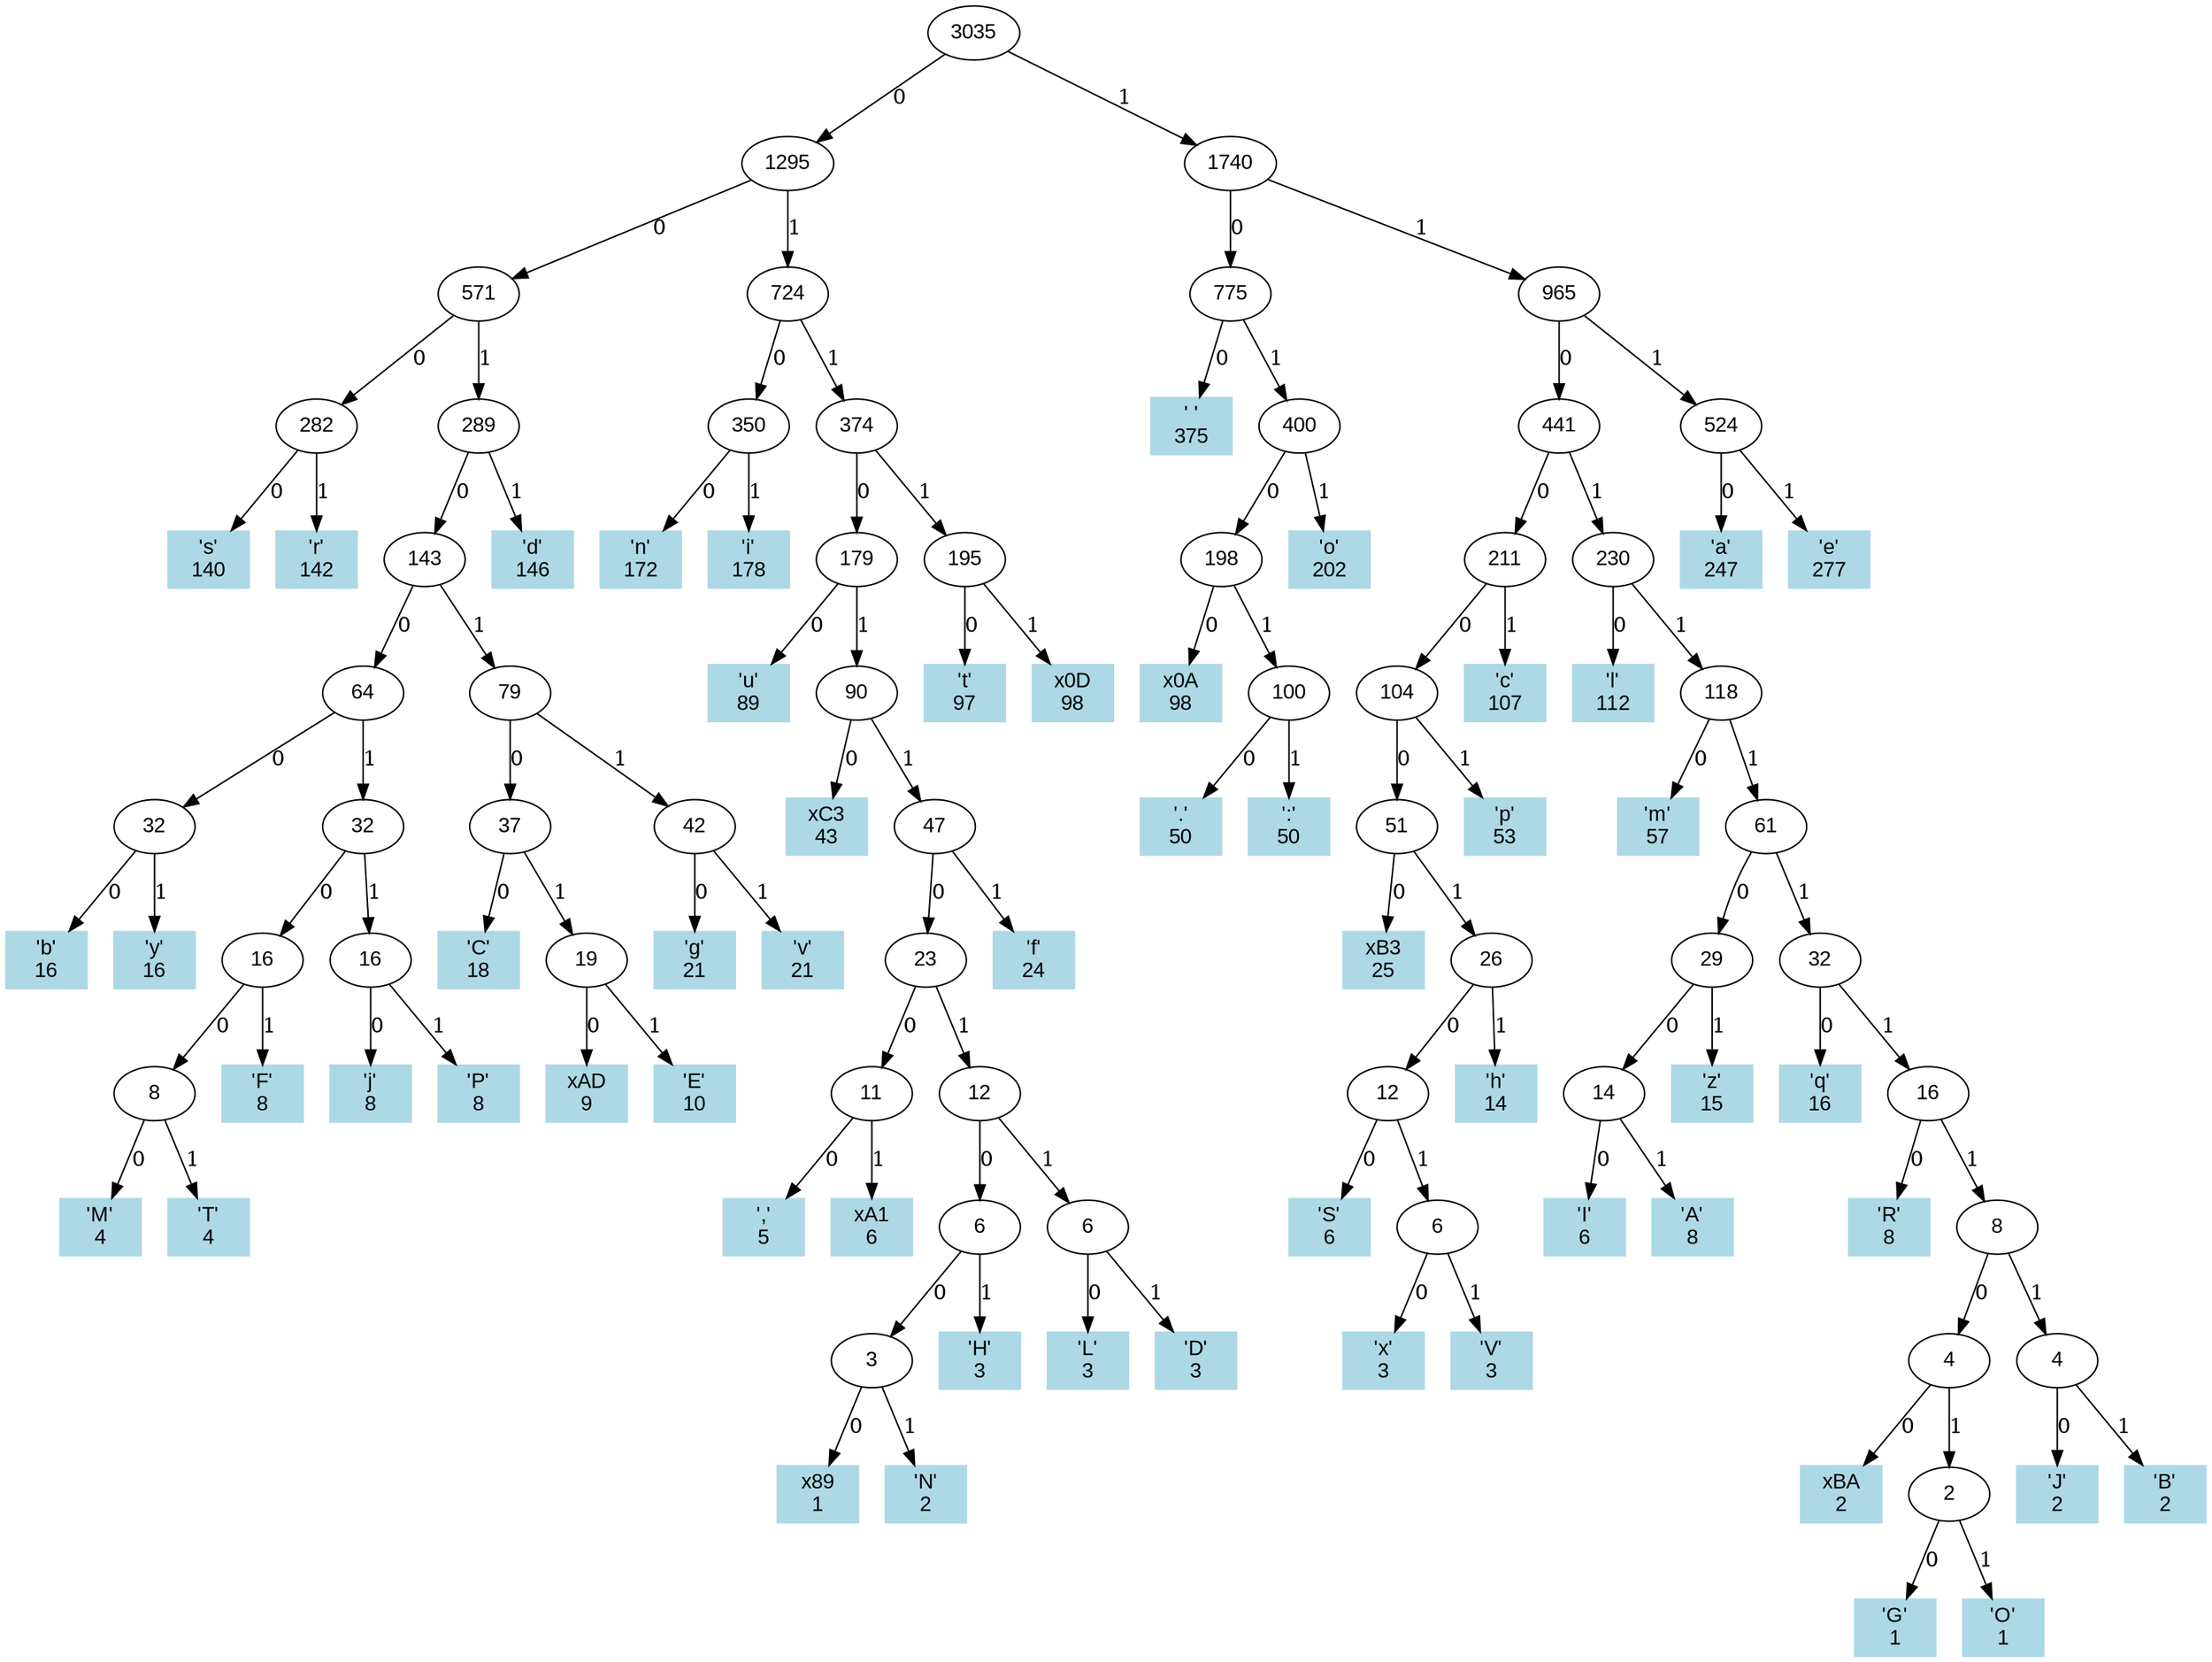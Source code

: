 digraph Huffman {
  node [fontname="Arial"];
  node0 [label="3035"];
  node1 [label="1295"];
  node2 [label="571"];
  node3 [label="282"];
  node4 [label="'s'\n140", shape=box, style=filled, color=lightblue];
  node3 -> node4 [label="0"];
  node5 [label="'r'\n142", shape=box, style=filled, color=lightblue];
  node3 -> node5 [label="1"];
  node2 -> node3 [label="0"];
  node6 [label="289"];
  node7 [label="143"];
  node8 [label="64"];
  node9 [label="32"];
  node10 [label="'b'\n16", shape=box, style=filled, color=lightblue];
  node9 -> node10 [label="0"];
  node11 [label="'y'\n16", shape=box, style=filled, color=lightblue];
  node9 -> node11 [label="1"];
  node8 -> node9 [label="0"];
  node12 [label="32"];
  node13 [label="16"];
  node14 [label="8"];
  node15 [label="'M'\n4", shape=box, style=filled, color=lightblue];
  node14 -> node15 [label="0"];
  node16 [label="'T'\n4", shape=box, style=filled, color=lightblue];
  node14 -> node16 [label="1"];
  node13 -> node14 [label="0"];
  node17 [label="'F'\n8", shape=box, style=filled, color=lightblue];
  node13 -> node17 [label="1"];
  node12 -> node13 [label="0"];
  node18 [label="16"];
  node19 [label="'j'\n8", shape=box, style=filled, color=lightblue];
  node18 -> node19 [label="0"];
  node20 [label="'P'\n8", shape=box, style=filled, color=lightblue];
  node18 -> node20 [label="1"];
  node12 -> node18 [label="1"];
  node8 -> node12 [label="1"];
  node7 -> node8 [label="0"];
  node21 [label="79"];
  node22 [label="37"];
  node23 [label="'C'\n18", shape=box, style=filled, color=lightblue];
  node22 -> node23 [label="0"];
  node24 [label="19"];
  node25 [label="\xAD\n9", shape=box, style=filled, color=lightblue];
  node24 -> node25 [label="0"];
  node26 [label="'E'\n10", shape=box, style=filled, color=lightblue];
  node24 -> node26 [label="1"];
  node22 -> node24 [label="1"];
  node21 -> node22 [label="0"];
  node27 [label="42"];
  node28 [label="'g'\n21", shape=box, style=filled, color=lightblue];
  node27 -> node28 [label="0"];
  node29 [label="'v'\n21", shape=box, style=filled, color=lightblue];
  node27 -> node29 [label="1"];
  node21 -> node27 [label="1"];
  node7 -> node21 [label="1"];
  node6 -> node7 [label="0"];
  node30 [label="'d'\n146", shape=box, style=filled, color=lightblue];
  node6 -> node30 [label="1"];
  node2 -> node6 [label="1"];
  node1 -> node2 [label="0"];
  node31 [label="724"];
  node32 [label="350"];
  node33 [label="'n'\n172", shape=box, style=filled, color=lightblue];
  node32 -> node33 [label="0"];
  node34 [label="'i'\n178", shape=box, style=filled, color=lightblue];
  node32 -> node34 [label="1"];
  node31 -> node32 [label="0"];
  node35 [label="374"];
  node36 [label="179"];
  node37 [label="'u'\n89", shape=box, style=filled, color=lightblue];
  node36 -> node37 [label="0"];
  node38 [label="90"];
  node39 [label="\xC3\n43", shape=box, style=filled, color=lightblue];
  node38 -> node39 [label="0"];
  node40 [label="47"];
  node41 [label="23"];
  node42 [label="11"];
  node43 [label="','\n5", shape=box, style=filled, color=lightblue];
  node42 -> node43 [label="0"];
  node44 [label="\xA1\n6", shape=box, style=filled, color=lightblue];
  node42 -> node44 [label="1"];
  node41 -> node42 [label="0"];
  node45 [label="12"];
  node46 [label="6"];
  node47 [label="3"];
  node48 [label="\x89\n1", shape=box, style=filled, color=lightblue];
  node47 -> node48 [label="0"];
  node49 [label="'N'\n2", shape=box, style=filled, color=lightblue];
  node47 -> node49 [label="1"];
  node46 -> node47 [label="0"];
  node50 [label="'H'\n3", shape=box, style=filled, color=lightblue];
  node46 -> node50 [label="1"];
  node45 -> node46 [label="0"];
  node51 [label="6"];
  node52 [label="'L'\n3", shape=box, style=filled, color=lightblue];
  node51 -> node52 [label="0"];
  node53 [label="'D'\n3", shape=box, style=filled, color=lightblue];
  node51 -> node53 [label="1"];
  node45 -> node51 [label="1"];
  node41 -> node45 [label="1"];
  node40 -> node41 [label="0"];
  node54 [label="'f'\n24", shape=box, style=filled, color=lightblue];
  node40 -> node54 [label="1"];
  node38 -> node40 [label="1"];
  node36 -> node38 [label="1"];
  node35 -> node36 [label="0"];
  node55 [label="195"];
  node56 [label="'t'\n97", shape=box, style=filled, color=lightblue];
  node55 -> node56 [label="0"];
  node57 [label="\x0D\n98", shape=box, style=filled, color=lightblue];
  node55 -> node57 [label="1"];
  node35 -> node55 [label="1"];
  node31 -> node35 [label="1"];
  node1 -> node31 [label="1"];
  node0 -> node1 [label="0"];
  node58 [label="1740"];
  node59 [label="775"];
  node60 [label="' '\n375", shape=box, style=filled, color=lightblue];
  node59 -> node60 [label="0"];
  node61 [label="400"];
  node62 [label="198"];
  node63 [label="\x0A\n98", shape=box, style=filled, color=lightblue];
  node62 -> node63 [label="0"];
  node64 [label="100"];
  node65 [label="'.'\n50", shape=box, style=filled, color=lightblue];
  node64 -> node65 [label="0"];
  node66 [label="':'\n50", shape=box, style=filled, color=lightblue];
  node64 -> node66 [label="1"];
  node62 -> node64 [label="1"];
  node61 -> node62 [label="0"];
  node67 [label="'o'\n202", shape=box, style=filled, color=lightblue];
  node61 -> node67 [label="1"];
  node59 -> node61 [label="1"];
  node58 -> node59 [label="0"];
  node68 [label="965"];
  node69 [label="441"];
  node70 [label="211"];
  node71 [label="104"];
  node72 [label="51"];
  node73 [label="\xB3\n25", shape=box, style=filled, color=lightblue];
  node72 -> node73 [label="0"];
  node74 [label="26"];
  node75 [label="12"];
  node76 [label="'S'\n6", shape=box, style=filled, color=lightblue];
  node75 -> node76 [label="0"];
  node77 [label="6"];
  node78 [label="'x'\n3", shape=box, style=filled, color=lightblue];
  node77 -> node78 [label="0"];
  node79 [label="'V'\n3", shape=box, style=filled, color=lightblue];
  node77 -> node79 [label="1"];
  node75 -> node77 [label="1"];
  node74 -> node75 [label="0"];
  node80 [label="'h'\n14", shape=box, style=filled, color=lightblue];
  node74 -> node80 [label="1"];
  node72 -> node74 [label="1"];
  node71 -> node72 [label="0"];
  node81 [label="'p'\n53", shape=box, style=filled, color=lightblue];
  node71 -> node81 [label="1"];
  node70 -> node71 [label="0"];
  node82 [label="'c'\n107", shape=box, style=filled, color=lightblue];
  node70 -> node82 [label="1"];
  node69 -> node70 [label="0"];
  node83 [label="230"];
  node84 [label="'l'\n112", shape=box, style=filled, color=lightblue];
  node83 -> node84 [label="0"];
  node85 [label="118"];
  node86 [label="'m'\n57", shape=box, style=filled, color=lightblue];
  node85 -> node86 [label="0"];
  node87 [label="61"];
  node88 [label="29"];
  node89 [label="14"];
  node90 [label="'I'\n6", shape=box, style=filled, color=lightblue];
  node89 -> node90 [label="0"];
  node91 [label="'A'\n8", shape=box, style=filled, color=lightblue];
  node89 -> node91 [label="1"];
  node88 -> node89 [label="0"];
  node92 [label="'z'\n15", shape=box, style=filled, color=lightblue];
  node88 -> node92 [label="1"];
  node87 -> node88 [label="0"];
  node93 [label="32"];
  node94 [label="'q'\n16", shape=box, style=filled, color=lightblue];
  node93 -> node94 [label="0"];
  node95 [label="16"];
  node96 [label="'R'\n8", shape=box, style=filled, color=lightblue];
  node95 -> node96 [label="0"];
  node97 [label="8"];
  node98 [label="4"];
  node99 [label="\xBA\n2", shape=box, style=filled, color=lightblue];
  node98 -> node99 [label="0"];
  node100 [label="2"];
  node101 [label="'G'\n1", shape=box, style=filled, color=lightblue];
  node100 -> node101 [label="0"];
  node102 [label="'O'\n1", shape=box, style=filled, color=lightblue];
  node100 -> node102 [label="1"];
  node98 -> node100 [label="1"];
  node97 -> node98 [label="0"];
  node103 [label="4"];
  node104 [label="'J'\n2", shape=box, style=filled, color=lightblue];
  node103 -> node104 [label="0"];
  node105 [label="'B'\n2", shape=box, style=filled, color=lightblue];
  node103 -> node105 [label="1"];
  node97 -> node103 [label="1"];
  node95 -> node97 [label="1"];
  node93 -> node95 [label="1"];
  node87 -> node93 [label="1"];
  node85 -> node87 [label="1"];
  node83 -> node85 [label="1"];
  node69 -> node83 [label="1"];
  node68 -> node69 [label="0"];
  node106 [label="524"];
  node107 [label="'a'\n247", shape=box, style=filled, color=lightblue];
  node106 -> node107 [label="0"];
  node108 [label="'e'\n277", shape=box, style=filled, color=lightblue];
  node106 -> node108 [label="1"];
  node68 -> node106 [label="1"];
  node58 -> node68 [label="1"];
  node0 -> node58 [label="1"];
}
